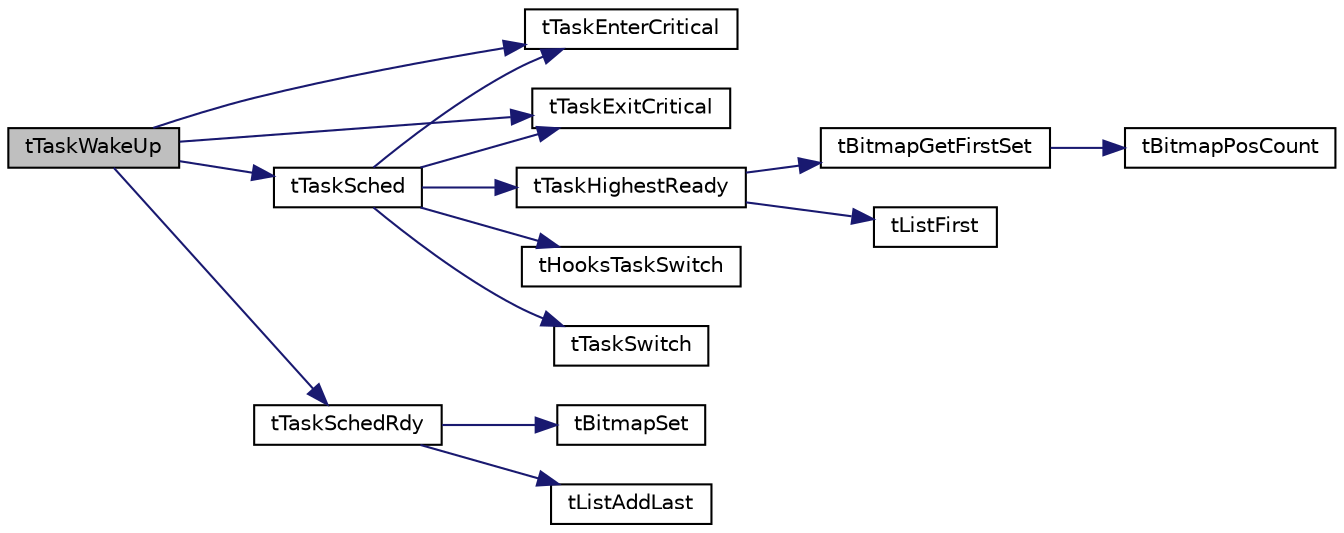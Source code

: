 digraph "tTaskWakeUp"
{
  edge [fontname="Helvetica",fontsize="10",labelfontname="Helvetica",labelfontsize="10"];
  node [fontname="Helvetica",fontsize="10",shape=record];
  rankdir="LR";
  Node68 [label="tTaskWakeUp",height=0.2,width=0.4,color="black", fillcolor="grey75", style="filled", fontcolor="black"];
  Node68 -> Node69 [color="midnightblue",fontsize="10",style="solid",fontname="Helvetica"];
  Node69 [label="tTaskEnterCritical",height=0.2,width=0.4,color="black", fillcolor="white", style="filled",URL="$tiny_o_s_8h.html#a16e475be7fbd0f261644dcfd819329aa"];
  Node68 -> Node70 [color="midnightblue",fontsize="10",style="solid",fontname="Helvetica"];
  Node70 [label="tTaskSchedRdy",height=0.2,width=0.4,color="black", fillcolor="white", style="filled",URL="$t_core_8c.html#ab7c2dfbda696e43a8c35ab97731837a0",tooltip="将任务设置为就绪状态 "];
  Node70 -> Node71 [color="midnightblue",fontsize="10",style="solid",fontname="Helvetica"];
  Node71 [label="tListAddLast",height=0.2,width=0.4,color="black", fillcolor="white", style="filled",URL="$group___xE5_x8F_x8C_xE5_x90_x91_xE9_x93_xBE_xE8_xA1_xA8.html#ga6278d548e9b37d514acbebc25617f1b6"];
  Node70 -> Node72 [color="midnightblue",fontsize="10",style="solid",fontname="Helvetica"];
  Node72 [label="tBitmapSet",height=0.2,width=0.4,color="black", fillcolor="white", style="filled",URL="$group___xE4_xBD_x8D_xE5_x9B_xBE_xE7_xBB_x93_xE6_x9E_x84.html#ga77e6ff906f4751ea7f055562b94cad54"];
  Node68 -> Node73 [color="midnightblue",fontsize="10",style="solid",fontname="Helvetica"];
  Node73 [label="tTaskSched",height=0.2,width=0.4,color="black", fillcolor="white", style="filled",URL="$t_core_8c.html#aeb48f2b93febc962f23d9a6a72db9d8e",tooltip="任务调度接口。通过它来选择下一个具体的任务，然后切换至该任务运行。 "];
  Node73 -> Node69 [color="midnightblue",fontsize="10",style="solid",fontname="Helvetica"];
  Node73 -> Node74 [color="midnightblue",fontsize="10",style="solid",fontname="Helvetica"];
  Node74 [label="tTaskExitCritical",height=0.2,width=0.4,color="black", fillcolor="white", style="filled",URL="$tiny_o_s_8h.html#a21b4efbc4cb710d7d0e71678d2b13e53"];
  Node73 -> Node75 [color="midnightblue",fontsize="10",style="solid",fontname="Helvetica"];
  Node75 [label="tTaskHighestReady",height=0.2,width=0.4,color="black", fillcolor="white", style="filled",URL="$t_core_8c.html#ada227be7ca5dcd9fb8cd9f2f496d5c1c",tooltip="获取当前最高优先级且可运行的任务 "];
  Node75 -> Node76 [color="midnightblue",fontsize="10",style="solid",fontname="Helvetica"];
  Node76 [label="tBitmapGetFirstSet",height=0.2,width=0.4,color="black", fillcolor="white", style="filled",URL="$group___xE4_xBD_x8D_xE5_x9B_xBE_xE7_xBB_x93_xE6_x9E_x84.html#gae86fbb239ac4694acf71b11c7cc6b479"];
  Node76 -> Node77 [color="midnightblue",fontsize="10",style="solid",fontname="Helvetica"];
  Node77 [label="tBitmapPosCount",height=0.2,width=0.4,color="black", fillcolor="white", style="filled",URL="$group___xE4_xBD_x8D_xE5_x9B_xBE_xE7_xBB_x93_xE6_x9E_x84.html#ga24bbbd4e9273fa00e125cbf600c851c1"];
  Node75 -> Node78 [color="midnightblue",fontsize="10",style="solid",fontname="Helvetica"];
  Node78 [label="tListFirst",height=0.2,width=0.4,color="black", fillcolor="white", style="filled",URL="$group___xE5_x8F_x8C_xE5_x90_x91_xE9_x93_xBE_xE8_xA1_xA8.html#ga9203dd58a7f2dafed784c397861dd203"];
  Node73 -> Node79 [color="midnightblue",fontsize="10",style="solid",fontname="Helvetica"];
  Node79 [label="tHooksTaskSwitch",height=0.2,width=0.4,color="black", fillcolor="white", style="filled",URL="$t_hooks_8h.html#af5f3298fd391c362d819f3a765834091"];
  Node73 -> Node80 [color="midnightblue",fontsize="10",style="solid",fontname="Helvetica"];
  Node80 [label="tTaskSwitch",height=0.2,width=0.4,color="black", fillcolor="white", style="filled",URL="$tiny_o_s_8h.html#a0cd2c487eac7429325389fa3ee59867d"];
  Node68 -> Node74 [color="midnightblue",fontsize="10",style="solid",fontname="Helvetica"];
}

